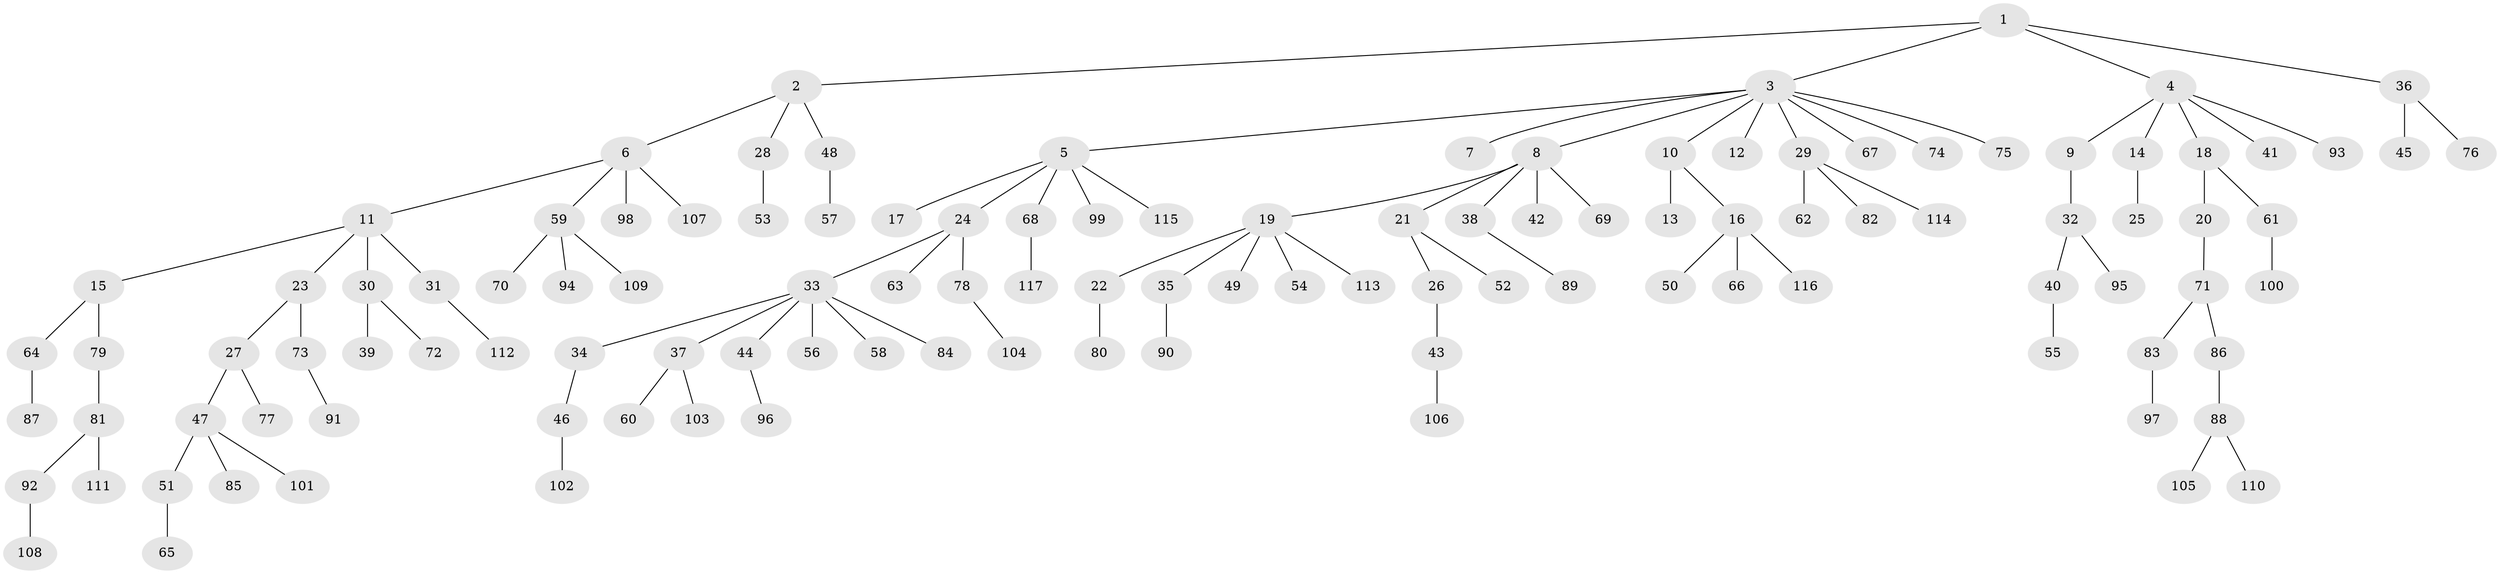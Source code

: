 // coarse degree distribution, {12: 0.012345679012345678, 4: 0.037037037037037035, 5: 0.037037037037037035, 1: 0.6296296296296297, 6: 0.024691358024691357, 3: 0.13580246913580246, 2: 0.1111111111111111, 7: 0.012345679012345678}
// Generated by graph-tools (version 1.1) at 2025/24/03/03/25 07:24:06]
// undirected, 117 vertices, 116 edges
graph export_dot {
graph [start="1"]
  node [color=gray90,style=filled];
  1;
  2;
  3;
  4;
  5;
  6;
  7;
  8;
  9;
  10;
  11;
  12;
  13;
  14;
  15;
  16;
  17;
  18;
  19;
  20;
  21;
  22;
  23;
  24;
  25;
  26;
  27;
  28;
  29;
  30;
  31;
  32;
  33;
  34;
  35;
  36;
  37;
  38;
  39;
  40;
  41;
  42;
  43;
  44;
  45;
  46;
  47;
  48;
  49;
  50;
  51;
  52;
  53;
  54;
  55;
  56;
  57;
  58;
  59;
  60;
  61;
  62;
  63;
  64;
  65;
  66;
  67;
  68;
  69;
  70;
  71;
  72;
  73;
  74;
  75;
  76;
  77;
  78;
  79;
  80;
  81;
  82;
  83;
  84;
  85;
  86;
  87;
  88;
  89;
  90;
  91;
  92;
  93;
  94;
  95;
  96;
  97;
  98;
  99;
  100;
  101;
  102;
  103;
  104;
  105;
  106;
  107;
  108;
  109;
  110;
  111;
  112;
  113;
  114;
  115;
  116;
  117;
  1 -- 2;
  1 -- 3;
  1 -- 4;
  1 -- 36;
  2 -- 6;
  2 -- 28;
  2 -- 48;
  3 -- 5;
  3 -- 7;
  3 -- 8;
  3 -- 10;
  3 -- 12;
  3 -- 29;
  3 -- 67;
  3 -- 74;
  3 -- 75;
  4 -- 9;
  4 -- 14;
  4 -- 18;
  4 -- 41;
  4 -- 93;
  5 -- 17;
  5 -- 24;
  5 -- 68;
  5 -- 99;
  5 -- 115;
  6 -- 11;
  6 -- 59;
  6 -- 98;
  6 -- 107;
  8 -- 19;
  8 -- 21;
  8 -- 38;
  8 -- 42;
  8 -- 69;
  9 -- 32;
  10 -- 13;
  10 -- 16;
  11 -- 15;
  11 -- 23;
  11 -- 30;
  11 -- 31;
  14 -- 25;
  15 -- 64;
  15 -- 79;
  16 -- 50;
  16 -- 66;
  16 -- 116;
  18 -- 20;
  18 -- 61;
  19 -- 22;
  19 -- 35;
  19 -- 49;
  19 -- 54;
  19 -- 113;
  20 -- 71;
  21 -- 26;
  21 -- 52;
  22 -- 80;
  23 -- 27;
  23 -- 73;
  24 -- 33;
  24 -- 63;
  24 -- 78;
  26 -- 43;
  27 -- 47;
  27 -- 77;
  28 -- 53;
  29 -- 62;
  29 -- 82;
  29 -- 114;
  30 -- 39;
  30 -- 72;
  31 -- 112;
  32 -- 40;
  32 -- 95;
  33 -- 34;
  33 -- 37;
  33 -- 44;
  33 -- 56;
  33 -- 58;
  33 -- 84;
  34 -- 46;
  35 -- 90;
  36 -- 45;
  36 -- 76;
  37 -- 60;
  37 -- 103;
  38 -- 89;
  40 -- 55;
  43 -- 106;
  44 -- 96;
  46 -- 102;
  47 -- 51;
  47 -- 85;
  47 -- 101;
  48 -- 57;
  51 -- 65;
  59 -- 70;
  59 -- 94;
  59 -- 109;
  61 -- 100;
  64 -- 87;
  68 -- 117;
  71 -- 83;
  71 -- 86;
  73 -- 91;
  78 -- 104;
  79 -- 81;
  81 -- 92;
  81 -- 111;
  83 -- 97;
  86 -- 88;
  88 -- 105;
  88 -- 110;
  92 -- 108;
}
